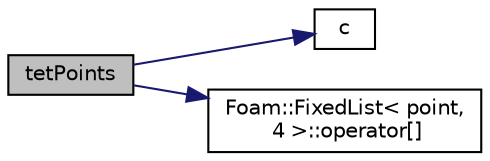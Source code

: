 digraph "tetPoints"
{
  bgcolor="transparent";
  edge [fontname="Helvetica",fontsize="10",labelfontname="Helvetica",labelfontsize="10"];
  node [fontname="Helvetica",fontsize="10",shape=record];
  rankdir="LR";
  Node1 [label="tetPoints",height=0.2,width=0.4,color="black", fillcolor="grey75", style="filled" fontcolor="black"];
  Node1 -> Node2 [color="midnightblue",fontsize="10",style="solid",fontname="Helvetica"];
  Node2 [label="c",height=0.2,width=0.4,color="black",URL="$PDRFoam_2bEqn_8H.html#a8dab7e96d4b85810ba0c8217fad6f741"];
  Node1 -> Node3 [color="midnightblue",fontsize="10",style="solid",fontname="Helvetica"];
  Node3 [label="Foam::FixedList\< point,\l 4 \>::operator[]",height=0.2,width=0.4,color="black",URL="$classFoam_1_1FixedList.html#ae4497141ad8b684674b3bbbb7fd4a19b",tooltip="Return element of FixedList. "];
}
